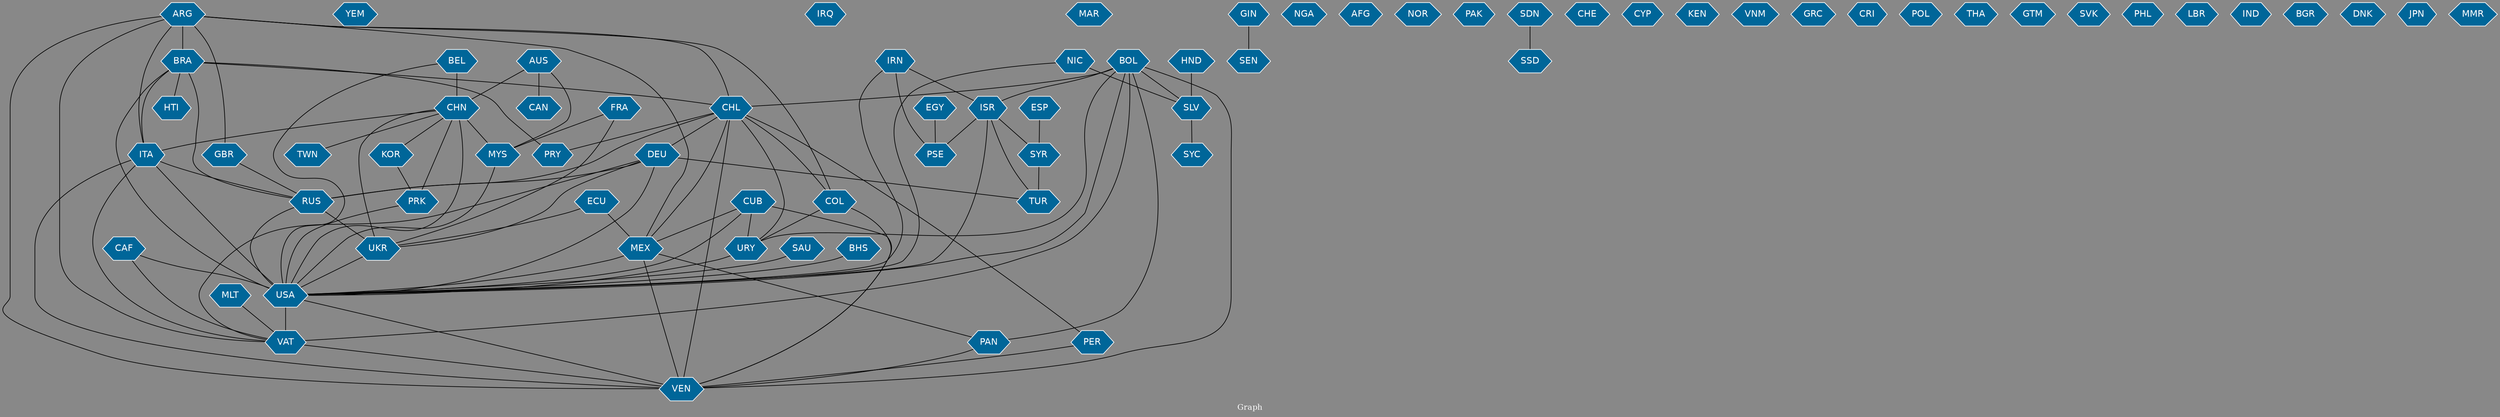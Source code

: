 // Countries together in item graph
graph {
	graph [bgcolor="#888888" fontcolor=white fontsize=12 label="Graph" outputorder=edgesfirst overlap=prism]
	node [color=white fillcolor="#006699" fontcolor=white fontname=Helvetica shape=hexagon style=filled]
	edge [arrowhead=open color=black fontcolor=white fontname=Courier fontsize=12]
		DEU [label=DEU]
		VAT [label=VAT]
		USA [label=USA]
		COL [label=COL]
		CUB [label=CUB]
		PRK [label=PRK]
		RUS [label=RUS]
		GBR [label=GBR]
		CHL [label=CHL]
		BRA [label=BRA]
		URY [label=URY]
		UKR [label=UKR]
		ESP [label=ESP]
		MYS [label=MYS]
		ECU [label=ECU]
		PRY [label=PRY]
		VEN [label=VEN]
		ARG [label=ARG]
		ITA [label=ITA]
		BOL [label=BOL]
		CHN [label=CHN]
		AUS [label=AUS]
		PAN [label=PAN]
		EGY [label=EGY]
		YEM [label=YEM]
		IRQ [label=IRQ]
		MEX [label=MEX]
		PER [label=PER]
		MAR [label=MAR]
		IRN [label=IRN]
		GIN [label=GIN]
		MLT [label=MLT]
		NGA [label=NGA]
		NIC [label=NIC]
		SLV [label=SLV]
		AFG [label=AFG]
		SYR [label=SYR]
		TUR [label=TUR]
		FRA [label=FRA]
		NOR [label=NOR]
		PAK [label=PAK]
		SDN [label=SDN]
		CAF [label=CAF]
		CHE [label=CHE]
		CAN [label=CAN]
		BEL [label=BEL]
		CYP [label=CYP]
		KEN [label=KEN]
		SEN [label=SEN]
		VNM [label=VNM]
		KOR [label=KOR]
		PSE [label=PSE]
		SYC [label=SYC]
		ISR [label=ISR]
		SAU [label=SAU]
		GRC [label=GRC]
		CRI [label=CRI]
		POL [label=POL]
		THA [label=THA]
		TWN [label=TWN]
		GTM [label=GTM]
		SVK [label=SVK]
		SSD [label=SSD]
		HND [label=HND]
		HTI [label=HTI]
		PHL [label=PHL]
		BHS [label=BHS]
		LBR [label=LBR]
		IND [label=IND]
		BGR [label=BGR]
		DNK [label=DNK]
		JPN [label=JPN]
		MMR [label=MMR]
			ITA -- VEN [weight=1]
			SYR -- TUR [weight=6]
			CUB -- MEX [weight=1]
			USA -- VAT [weight=24]
			MEX -- VEN [weight=2]
			CHL -- COL [weight=1]
			BRA -- RUS [weight=1]
			CHL -- PRY [weight=1]
			URY -- USA [weight=5]
			ISR -- PSE [weight=4]
			BOL -- PAN [weight=2]
			NIC -- USA [weight=1]
			BRA -- USA [weight=3]
			ARG -- VAT [weight=2]
			BOL -- URY [weight=1]
			IRN -- ISR [weight=2]
			CHN -- PRK [weight=1]
			CHL -- URY [weight=1]
			SDN -- SSD [weight=1]
			CAF -- USA [weight=1]
			CHL -- DEU [weight=1]
			GIN -- SEN [weight=1]
			PRK -- USA [weight=2]
			ARG -- VEN [weight=2]
			CHL -- PER [weight=1]
			KOR -- PRK [weight=2]
			BEL -- USA [weight=1]
			DEU -- RUS [weight=1]
			CHN -- USA [weight=4]
			ITA -- RUS [weight=1]
			EGY -- PSE [weight=3]
			AUS -- CAN [weight=1]
			CHN -- KOR [weight=1]
			COL -- URY [weight=1]
			MEX -- PAN [weight=1]
			ARG -- COL [weight=1]
			ISR -- TUR [weight=1]
			CHN -- TWN [weight=1]
			COL -- VEN [weight=1]
			UKR -- USA [weight=18]
			ESP -- SYR [weight=3]
			DEU -- VAT [weight=3]
			SLV -- SYC [weight=2]
			ISR -- USA [weight=1]
			BEL -- CHN [weight=2]
			GBR -- RUS [weight=2]
			IRN -- PSE [weight=2]
			BOL -- VAT [weight=2]
			BOL -- USA [weight=3]
			CHL -- MEX [weight=3]
			MLT -- VAT [weight=1]
			MYS -- USA [weight=1]
			BRA -- HTI [weight=1]
			PER -- VEN [weight=1]
			BOL -- SLV [weight=1]
			BRA -- CHL [weight=3]
			BRA -- ITA [weight=1]
			BOL -- VEN [weight=3]
			CHL -- VEN [weight=2]
			CHN -- ITA [weight=1]
			ARG -- ITA [weight=1]
			ARG -- CHL [weight=2]
			BOL -- ISR [weight=1]
			VAT -- VEN [weight=3]
			MEX -- USA [weight=3]
			CHN -- UKR [weight=1]
			RUS -- UKR [weight=89]
			ITA -- USA [weight=5]
			CHN -- MYS [weight=13]
			IRN -- USA [weight=1]
			ECU -- UKR [weight=1]
			CHL -- RUS [weight=1]
			CUB -- URY [weight=1]
			FRA -- MYS [weight=2]
			NIC -- SLV [weight=2]
			ECU -- MEX [weight=1]
			BHS -- USA [weight=1]
			PAN -- VEN [weight=3]
			CUB -- VEN [weight=2]
			DEU -- UKR [weight=1]
			CAF -- VAT [weight=1]
			ISR -- SYR [weight=1]
			ARG -- BRA [weight=2]
			HND -- SLV [weight=1]
			ARG -- GBR [weight=1]
			BRA -- PRY [weight=1]
			DEU -- TUR [weight=1]
			ITA -- VAT [weight=5]
			ARG -- MEX [weight=1]
			RUS -- USA [weight=31]
			DEU -- USA [weight=1]
			USA -- VEN [weight=2]
			CUB -- USA [weight=2]
			BOL -- CHL [weight=3]
			AUS -- CHN [weight=2]
			FRA -- UKR [weight=1]
			AUS -- MYS [weight=2]
			SAU -- USA [weight=2]
}